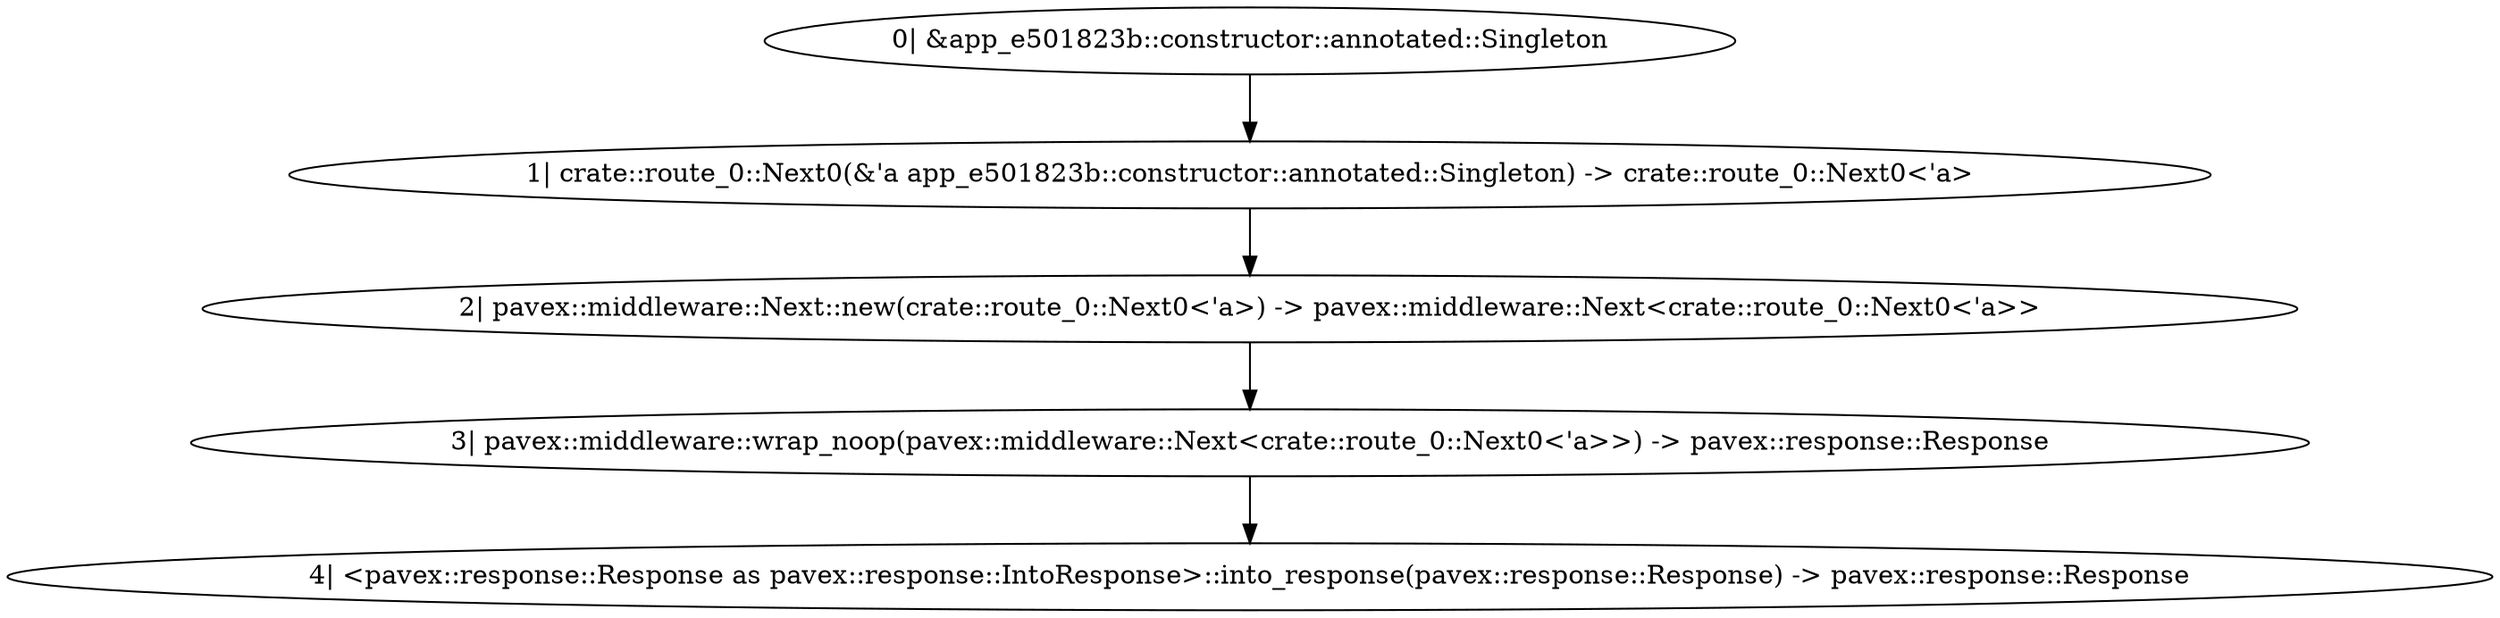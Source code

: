 digraph "GET / - 0" {
    0 [ label = "0| &app_e501823b::constructor::annotated::Singleton"]
    1 [ label = "1| crate::route_0::Next0(&'a app_e501823b::constructor::annotated::Singleton) -> crate::route_0::Next0<'a>"]
    2 [ label = "2| pavex::middleware::Next::new(crate::route_0::Next0<'a>) -> pavex::middleware::Next<crate::route_0::Next0<'a>>"]
    3 [ label = "3| pavex::middleware::wrap_noop(pavex::middleware::Next<crate::route_0::Next0<'a>>) -> pavex::response::Response"]
    4 [ label = "4| <pavex::response::Response as pavex::response::IntoResponse>::into_response(pavex::response::Response) -> pavex::response::Response"]
    2 -> 3 [ ]
    1 -> 2 [ ]
    3 -> 4 [ ]
    0 -> 1 [ ]
}

digraph "GET / - 1" {
    0 [ label = "0| &app_e501823b::constructor::annotated::Singleton"]
    1 [ label = "1| crate::route_0::Next1(&'a app_e501823b::constructor::annotated::Singleton) -> crate::route_0::Next1<'a>"]
    2 [ label = "2| pavex::middleware::Next::new(crate::route_0::Next1<'a>) -> pavex::middleware::Next<crate::route_0::Next1<'a>>"]
    3 [ label = "3| app_e501823b::wrap(pavex::middleware::Next<crate::route_0::Next1<'a>>) -> core::result::Result<pavex::response::Response, app_e501823b::CustomError>"]
    4 [ label = "4| `match`"]
    5 [ label = "5| core::result::Result<pavex::response::Response, app_e501823b::CustomError> -> app_e501823b::CustomError"]
    6 [ label = "6| app_e501823b::CustomError::into_response(&app_e501823b::CustomError) -> pavex::response::Response"]
    7 [ label = "7| <pavex::response::Response as pavex::response::IntoResponse>::into_response(pavex::response::Response) -> pavex::response::Response"]
    8 [ label = "8| core::result::Result<pavex::response::Response, app_e501823b::CustomError> -> pavex::response::Response"]
    9 [ label = "9| <pavex::response::Response as pavex::response::IntoResponse>::into_response(pavex::response::Response) -> pavex::response::Response"]
    2 -> 3 [ ]
    1 -> 2 [ ]
    4 -> 8 [ ]
    4 -> 5 [ ]
    5 -> 6 [ label = "&"]
    8 -> 9 [ ]
    6 -> 7 [ ]
    3 -> 4 [ ]
    0 -> 1 [ ]
}

digraph "GET / - 2" {
    0 [ label = "0| app_e501823b::pre() -> core::result::Result<pavex::middleware::Processing<pavex::response::Response>, app_e501823b::CustomError>"]
    1 [ label = "1| `match`"]
    2 [ label = "2| core::result::Result<pavex::middleware::Processing<pavex::response::Response>, app_e501823b::CustomError> -> app_e501823b::CustomError"]
    3 [ label = "3| app_e501823b::CustomError::into_response(&app_e501823b::CustomError) -> pavex::response::Response"]
    4 [ label = "4| <pavex::response::Response as pavex::response::IntoResponse>::into_response(pavex::response::Response) -> pavex::response::Response"]
    5 [ label = "5| pavex::middleware::Processing::EarlyReturn(pavex::response::Response) -> pavex::middleware::Processing<pavex::response::Response>"]
    6 [ label = "6| core::result::Result<pavex::middleware::Processing<pavex::response::Response>, app_e501823b::CustomError> -> pavex::middleware::Processing<pavex::response::Response>"]
    1 -> 6 [ ]
    1 -> 2 [ ]
    2 -> 3 [ label = "&"]
    3 -> 4 [ ]
    4 -> 5 [ ]
    0 -> 1 [ ]
}

digraph "GET / - 3" {
    0 [ label = "0| app_e501823b::constructor::raw::a() -> core::result::Result<app_e501823b::constructor::raw::A, app_e501823b::constructor::raw::GenericError<alloc::string::String>>"]
    1 [ label = "1| `match`"]
    2 [ label = "2| core::result::Result<app_e501823b::constructor::raw::A, app_e501823b::constructor::raw::GenericError<alloc::string::String>> -> app_e501823b::constructor::raw::GenericError<alloc::string::String>"]
    3 [ label = "3| app_e501823b::constructor::annotated::b() -> core::result::Result<app_e501823b::constructor::annotated::B, app_e501823b::constructor::annotated::ErrorB>"]
    4 [ label = "4| `match`"]
    5 [ label = "5| core::result::Result<app_e501823b::constructor::annotated::B, app_e501823b::constructor::annotated::ErrorB> -> app_e501823b::constructor::annotated::B"]
    6 [ label = "6| app_e501823b::constructor::raw::GenericError::<std::string::String>::handle(&app_e501823b::constructor::raw::GenericError<alloc::string::String>, &app_e501823b::constructor::annotated::B) -> pavex::response::Response"]
    7 [ label = "7| <pavex::response::Response as pavex::response::IntoResponse>::into_response(pavex::response::Response) -> pavex::response::Response"]
    8 [ label = "8| core::result::Result<app_e501823b::constructor::annotated::B, app_e501823b::constructor::annotated::ErrorB> -> app_e501823b::constructor::annotated::ErrorB"]
    9 [ label = "9| app_e501823b::constructor::annotated::ErrorB::into_response(&app_e501823b::constructor::annotated::ErrorB) -> pavex::response::Response"]
    10 [ label = "10| <pavex::response::Response as pavex::response::IntoResponse>::into_response(pavex::response::Response) -> pavex::response::Response"]
    11 [ label = "11| core::result::Result<app_e501823b::constructor::raw::A, app_e501823b::constructor::raw::GenericError<alloc::string::String>> -> app_e501823b::constructor::raw::A"]
    12 [ label = "12| &app_e501823b::constructor::annotated::Singleton"]
    13 [ label = "13| app_e501823b::handler(&app_e501823b::constructor::raw::A, &app_e501823b::constructor::annotated::B, &app_e501823b::constructor::annotated::Singleton) -> core::result::Result<pavex::response::Response, app_e501823b::CustomError>"]
    14 [ label = "14| `match`"]
    15 [ label = "15| core::result::Result<pavex::response::Response, app_e501823b::CustomError> -> app_e501823b::CustomError"]
    16 [ label = "16| app_e501823b::CustomError::into_response(&app_e501823b::CustomError) -> pavex::response::Response"]
    17 [ label = "17| <pavex::response::Response as pavex::response::IntoResponse>::into_response(pavex::response::Response) -> pavex::response::Response"]
    18 [ label = "18| core::result::Result<pavex::response::Response, app_e501823b::CustomError> -> pavex::response::Response"]
    19 [ label = "19| <pavex::response::Response as pavex::response::IntoResponse>::into_response(pavex::response::Response) -> pavex::response::Response"]
    5 -> 13 [ label = "&"]
    4 -> 8 [ ]
    11 -> 13 [ label = "&"]
    1 -> 2 [ ]
    1 -> 11 [ ]
    4 -> 5 [ ]
    14 -> 18 [ ]
    14 -> 15 [ ]
    2 -> 6 [ label = "&"]
    5 -> 6 [ label = "&"]
    8 -> 9 [ label = "&"]
    15 -> 16 [ label = "&"]
    18 -> 19 [ ]
    6 -> 7 [ ]
    9 -> 10 [ ]
    16 -> 17 [ ]
    13 -> 14 [ ]
    3 -> 4 [ ]
    0 -> 1 [ ]
    12 -> 13 [ ]
}

digraph "GET / - 4" {
    0 [ label = "0| pavex::response::Response"]
    1 [ label = "1| app_e501823b::post(pavex::response::Response) -> core::result::Result<pavex::response::Response, app_e501823b::CustomError>"]
    2 [ label = "2| `match`"]
    3 [ label = "3| core::result::Result<pavex::response::Response, app_e501823b::CustomError> -> app_e501823b::CustomError"]
    4 [ label = "4| app_e501823b::CustomError::into_response(&app_e501823b::CustomError) -> pavex::response::Response"]
    5 [ label = "5| <pavex::response::Response as pavex::response::IntoResponse>::into_response(pavex::response::Response) -> pavex::response::Response"]
    6 [ label = "6| core::result::Result<pavex::response::Response, app_e501823b::CustomError> -> pavex::response::Response"]
    7 [ label = "7| <pavex::response::Response as pavex::response::IntoResponse>::into_response(pavex::response::Response) -> pavex::response::Response"]
    0 -> 1 [ ]
    2 -> 6 [ ]
    2 -> 3 [ ]
    3 -> 4 [ label = "&"]
    6 -> 7 [ ]
    4 -> 5 [ ]
    1 -> 2 [ ]
}

digraph "* * - 0" {
    0 [ label = "0| &pavex::router::AllowedMethods"]
    1 [ label = "1| crate::route_1::Next0(&'a pavex::router::AllowedMethods) -> crate::route_1::Next0<'a>"]
    2 [ label = "2| pavex::middleware::Next::new(crate::route_1::Next0<'a>) -> pavex::middleware::Next<crate::route_1::Next0<'a>>"]
    3 [ label = "3| pavex::middleware::wrap_noop(pavex::middleware::Next<crate::route_1::Next0<'a>>) -> pavex::response::Response"]
    4 [ label = "4| <pavex::response::Response as pavex::response::IntoResponse>::into_response(pavex::response::Response) -> pavex::response::Response"]
    2 -> 3 [ ]
    1 -> 2 [ ]
    3 -> 4 [ ]
    0 -> 1 [ ]
}

digraph "* * - 1" {
    0 [ label = "0| &pavex::router::AllowedMethods"]
    1 [ label = "1| crate::route_1::Next1(&'a pavex::router::AllowedMethods) -> crate::route_1::Next1<'a>"]
    2 [ label = "2| pavex::middleware::Next::new(crate::route_1::Next1<'a>) -> pavex::middleware::Next<crate::route_1::Next1<'a>>"]
    3 [ label = "3| app_e501823b::wrap(pavex::middleware::Next<crate::route_1::Next1<'a>>) -> core::result::Result<pavex::response::Response, app_e501823b::CustomError>"]
    4 [ label = "4| `match`"]
    5 [ label = "5| core::result::Result<pavex::response::Response, app_e501823b::CustomError> -> app_e501823b::CustomError"]
    6 [ label = "6| app_e501823b::CustomError::into_response(&app_e501823b::CustomError) -> pavex::response::Response"]
    7 [ label = "7| <pavex::response::Response as pavex::response::IntoResponse>::into_response(pavex::response::Response) -> pavex::response::Response"]
    8 [ label = "8| core::result::Result<pavex::response::Response, app_e501823b::CustomError> -> pavex::response::Response"]
    9 [ label = "9| <pavex::response::Response as pavex::response::IntoResponse>::into_response(pavex::response::Response) -> pavex::response::Response"]
    2 -> 3 [ ]
    1 -> 2 [ ]
    4 -> 8 [ ]
    4 -> 5 [ ]
    5 -> 6 [ label = "&"]
    8 -> 9 [ ]
    6 -> 7 [ ]
    3 -> 4 [ ]
    0 -> 1 [ ]
}

digraph "* * - 2" {
    0 [ label = "0| app_e501823b::pre() -> core::result::Result<pavex::middleware::Processing<pavex::response::Response>, app_e501823b::CustomError>"]
    1 [ label = "1| `match`"]
    2 [ label = "2| core::result::Result<pavex::middleware::Processing<pavex::response::Response>, app_e501823b::CustomError> -> app_e501823b::CustomError"]
    3 [ label = "3| app_e501823b::CustomError::into_response(&app_e501823b::CustomError) -> pavex::response::Response"]
    4 [ label = "4| <pavex::response::Response as pavex::response::IntoResponse>::into_response(pavex::response::Response) -> pavex::response::Response"]
    5 [ label = "5| pavex::middleware::Processing::EarlyReturn(pavex::response::Response) -> pavex::middleware::Processing<pavex::response::Response>"]
    6 [ label = "6| core::result::Result<pavex::middleware::Processing<pavex::response::Response>, app_e501823b::CustomError> -> pavex::middleware::Processing<pavex::response::Response>"]
    1 -> 6 [ ]
    1 -> 2 [ ]
    2 -> 3 [ label = "&"]
    3 -> 4 [ ]
    4 -> 5 [ ]
    0 -> 1 [ ]
}

digraph "* * - 3" {
    0 [ label = "0| &pavex::router::AllowedMethods"]
    1 [ label = "1| pavex::router::default_fallback(&pavex::router::AllowedMethods) -> pavex::response::Response"]
    2 [ label = "2| <pavex::response::Response as pavex::response::IntoResponse>::into_response(pavex::response::Response) -> pavex::response::Response"]
    1 -> 2 [ ]
    0 -> 1 [ ]
}

digraph "* * - 4" {
    0 [ label = "0| pavex::response::Response"]
    1 [ label = "1| app_e501823b::post(pavex::response::Response) -> core::result::Result<pavex::response::Response, app_e501823b::CustomError>"]
    2 [ label = "2| `match`"]
    3 [ label = "3| core::result::Result<pavex::response::Response, app_e501823b::CustomError> -> app_e501823b::CustomError"]
    4 [ label = "4| app_e501823b::CustomError::into_response(&app_e501823b::CustomError) -> pavex::response::Response"]
    5 [ label = "5| <pavex::response::Response as pavex::response::IntoResponse>::into_response(pavex::response::Response) -> pavex::response::Response"]
    6 [ label = "6| core::result::Result<pavex::response::Response, app_e501823b::CustomError> -> pavex::response::Response"]
    7 [ label = "7| <pavex::response::Response as pavex::response::IntoResponse>::into_response(pavex::response::Response) -> pavex::response::Response"]
    0 -> 1 [ ]
    2 -> 6 [ ]
    2 -> 3 [ ]
    3 -> 4 [ label = "&"]
    6 -> 7 [ ]
    4 -> 5 [ ]
    1 -> 2 [ ]
}

digraph app_state {
    0 [ label = "0| app_e501823b::constructor::annotated::singleton() -> core::result::Result<app_e501823b::constructor::annotated::Singleton, app_e501823b::constructor::annotated::SingletonError>"]
    1 [ label = "1| `match`"]
    2 [ label = "2| core::result::Result<app_e501823b::constructor::annotated::Singleton, app_e501823b::constructor::annotated::SingletonError> -> app_e501823b::constructor::annotated::SingletonError"]
    3 [ label = "3| crate::ApplicationStateError::Singleton(app_e501823b::constructor::annotated::SingletonError) -> crate::ApplicationStateError"]
    4 [ label = "4| core::result::Result::Err(crate::ApplicationStateError) -> core::result::Result<crate::ApplicationState, crate::ApplicationStateError>"]
    5 [ label = "5| core::result::Result<app_e501823b::constructor::annotated::Singleton, app_e501823b::constructor::annotated::SingletonError> -> app_e501823b::constructor::annotated::Singleton"]
    6 [ label = "6| crate::ApplicationState(app_e501823b::constructor::annotated::Singleton) -> crate::ApplicationState"]
    7 [ label = "7| core::result::Result::Ok(crate::ApplicationState) -> core::result::Result<crate::ApplicationState, crate::ApplicationStateError>"]
    5 -> 6 [ ]
    1 -> 2 [ ]
    1 -> 5 [ ]
    6 -> 7 [ ]
    2 -> 3 [ ]
    3 -> 4 [ ]
    0 -> 1 [ ]
}
